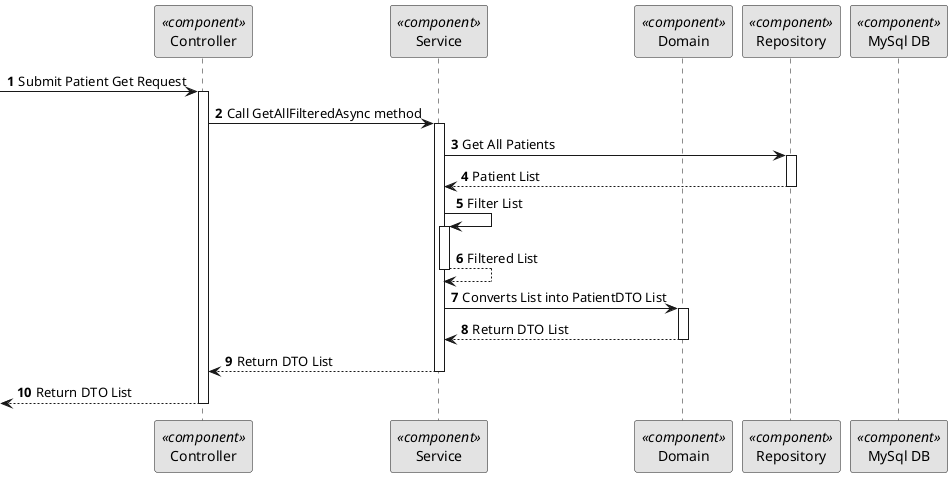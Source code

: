 @startuml 5.1.11
skinparam monochrome true
skinparam packageStyle rectangle
skinparam shadowing false

autonumber

participant "Controller" as CTRL <<component>>
participant "Service" as SERV <<component>>
participant "Domain" as DOM <<component>>
participant "Repository" as REPO <<component>>
participant "MySql DB" as BDD <<component>>

-> CTRL: Submit Patient Get Request
activate CTRL

CTRL -> SERV: Call GetAllFilteredAsync method
activate SERV

SERV -> REPO: Get All Patients
activate REPO

REPO --> SERV: Patient List
deactivate REPO

SERV -> SERV: Filter List
activate SERV

SERV --> SERV: Filtered List
deactivate SERV

SERV -> DOM : Converts List into PatientDTO List
activate DOM

DOM --> SERV : Return DTO List
deactivate DOM

SERV --> CTRL : Return DTO List
deactivate SERV

<-- CTRL  : Return DTO List
deactivate CTRL

@enduml